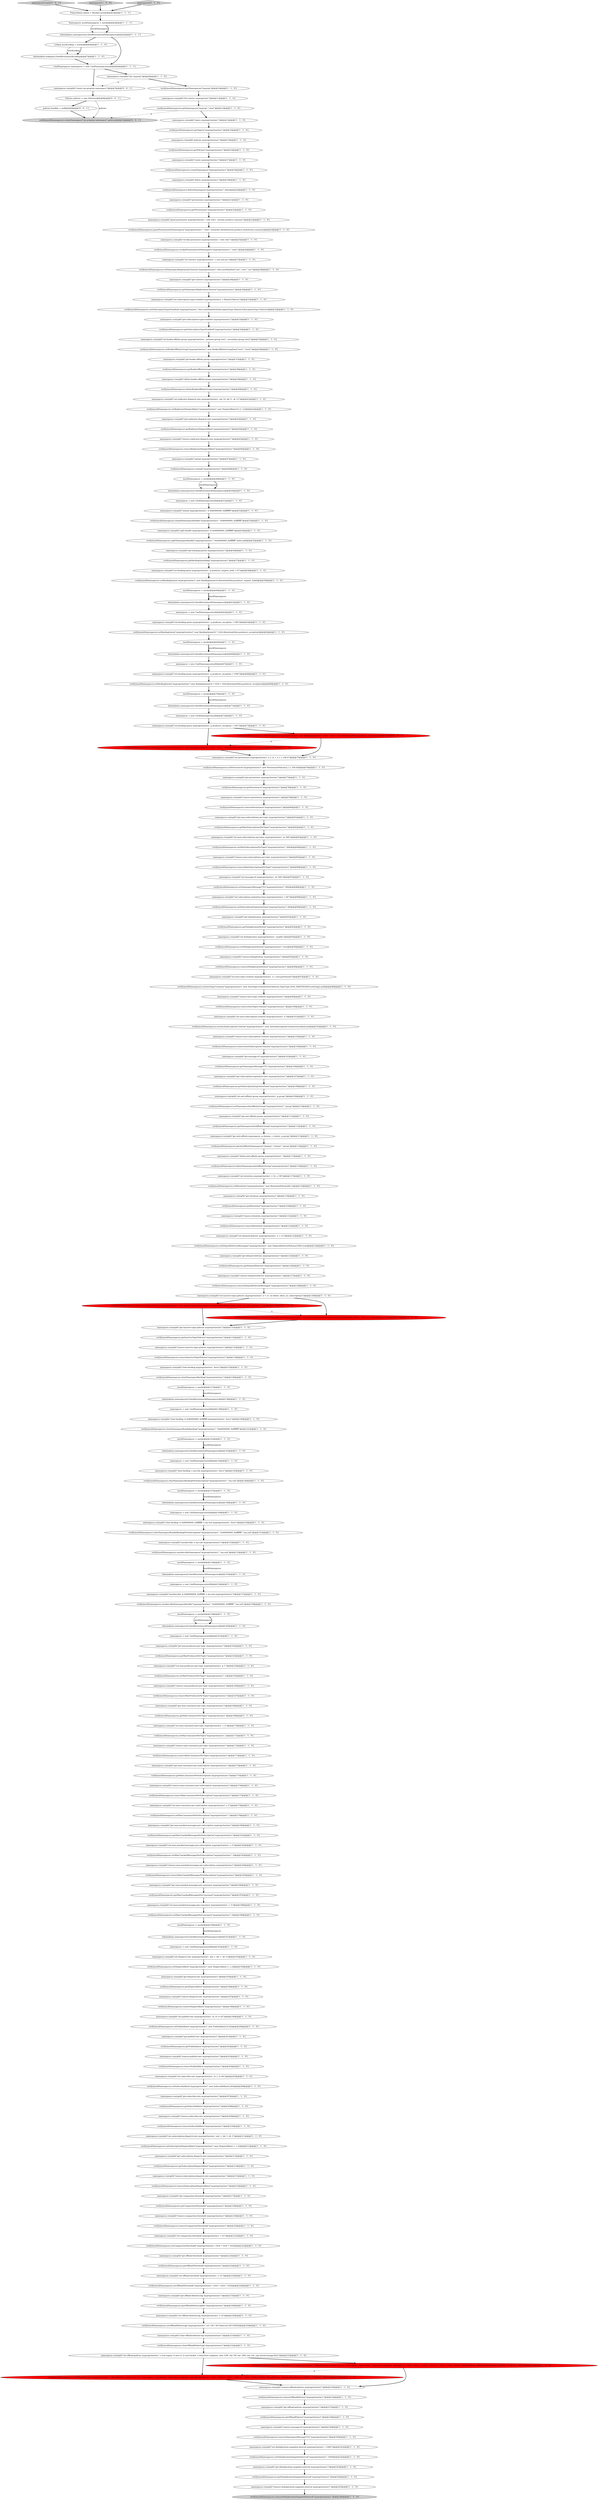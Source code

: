 digraph {
166 [style = filled, label = "namespaces.run(split(\"get-compaction-threshold myprop/clust/ns1\"))@@@217@@@['1', '1', '0']", fillcolor = white, shape = ellipse image = "AAA0AAABBB1BBB"];
236 [style = filled, label = "namespaces.run(split(\"unsubscribe -s my-sub myprop/clust/ns1\"))@@@152@@@['1', '1', '0']", fillcolor = white, shape = ellipse image = "AAA0AAABBB1BBB"];
121 [style = filled, label = "namespaces.run(split(\"get-max-consumers-per-topic myprop/clust/ns1\"))@@@168@@@['1', '1', '0']", fillcolor = white, shape = ellipse image = "AAA0AAABBB1BBB"];
116 [style = filled, label = "verify(mockNamespaces).removeInactiveTopicPolicies(\"myprop/clust/ns1\")@@@134@@@['1', '1', '0']", fillcolor = white, shape = ellipse image = "AAA0AAABBB1BBB"];
5 [style = filled, label = "verify(mockNamespaces).setBacklogQuota(\"myprop/clust/ns1\",new BacklogQuota(10,RetentionPolicy.producer_request_hold))@@@59@@@['1', '1', '0']", fillcolor = white, shape = ellipse image = "AAA0AAABBB1BBB"];
188 [style = filled, label = "verify(mockNamespaces).getMaxUnackedMessagesPerConsumer(\"myprop/clust/ns1\")@@@187@@@['1', '1', '0']", fillcolor = white, shape = ellipse image = "AAA0AAABBB1BBB"];
108 [style = filled, label = "verify(mockNamespaces).setPersistence(\"myprop/clust/ns1\",new PersistencePolicies(2,1,1,100.0d))@@@76@@@['1', '1', '0']", fillcolor = white, shape = ellipse image = "AAA0AAABBB1BBB"];
199 [style = filled, label = "mockNamespaces = mock()@@@49@@@['1', '1', '0']", fillcolor = white, shape = ellipse image = "AAA0AAABBB1BBB"];
10 [style = filled, label = "when(admin.lookups()).thenReturn(mockLookup)@@@7@@@['1', '1', '0']", fillcolor = white, shape = ellipse image = "AAA0AAABBB1BBB"];
159 [style = filled, label = "namespaces.run(split(\"remove-message-ttl myprop/clust/ns1\"))@@@239@@@['1', '1', '0']", fillcolor = white, shape = ellipse image = "AAA0AAABBB1BBB"];
167 [style = filled, label = "verify(mockNamespaces).setNamespaceAntiAffinityGroup(\"myprop/clust/ns1\",\"group\")@@@110@@@['1', '1', '0']", fillcolor = white, shape = ellipse image = "AAA0AAABBB1BBB"];
82 [style = filled, label = "namespaces.run(split(\"get-offload-policies myprop/clust/ns1\"))@@@237@@@['1', '1', '0']", fillcolor = white, shape = ellipse image = "AAA0AAABBB1BBB"];
54 [style = filled, label = "namespaces.run(split(\"get-anti-affinity-group myprop/clust/ns1\"))@@@111@@@['1', '1', '0']", fillcolor = white, shape = ellipse image = "AAA0AAABBB1BBB"];
151 [style = filled, label = "verify(mockNamespaces).setSubscriptionDispatchRate(\"myprop/clust/ns1\",new DispatchRate(-1,-1,2))@@@212@@@['1', '1', '0']", fillcolor = white, shape = ellipse image = "AAA0AAABBB1BBB"];
177 [style = filled, label = "namespaces.run(split(\"set-dispatch-rate myprop/clust/ns1 -md -1 -bd -1 -dt 2\"))@@@193@@@['1', '1', '0']", fillcolor = white, shape = ellipse image = "AAA0AAABBB1BBB"];
94 [style = filled, label = "verify(mockNamespaces).removeDelayedDeliveryMessages(\"myprop/clust/ns1\")@@@128@@@['1', '1', '0']", fillcolor = white, shape = ellipse image = "AAA0AAABBB1BBB"];
15 [style = filled, label = "mockNamespaces = mock()@@@70@@@['1', '1', '0']", fillcolor = white, shape = ellipse image = "AAA0AAABBB1BBB"];
125 [style = filled, label = "verify(mockNamespaces).getInactiveTopicPolicies(\"myprop/clust/ns1\")@@@132@@@['1', '1', '0']", fillcolor = white, shape = ellipse image = "AAA0AAABBB1BBB"];
194 [style = filled, label = "namespaces.run(split(\"list-cluster myprop/clust\"))@@@11@@@['1', '1', '0']", fillcolor = white, shape = ellipse image = "AAA0AAABBB1BBB"];
234 [style = filled, label = "namespaces.run(split(\"set-backlog-quota myprop/clust/ns1 -p producer_exception -l 10G\"))@@@73@@@['1', '1', '0']", fillcolor = white, shape = ellipse image = "AAA0AAABBB1BBB"];
114 [style = filled, label = "namespaces.run(split(\"clear-backlog -s my-sub myprop/clust/ns1 -force\"))@@@145@@@['1', '1', '0']", fillcolor = white, shape = ellipse image = "AAA0AAABBB1BBB"];
65 [style = filled, label = "verify(mockNamespaces).removeAutoTopicCreation(\"myprop/clust/ns1\")@@@100@@@['1', '1', '0']", fillcolor = white, shape = ellipse image = "AAA0AAABBB1BBB"];
220 [style = filled, label = "verify(mockNamespaces).grantPermissionOnNamespace(\"myprop/clust/ns1\",\"role1\",EnumSet.of(AuthAction.produce,AuthAction.consume))@@@24@@@['1', '1', '0']", fillcolor = white, shape = ellipse image = "AAA0AAABBB1BBB"];
97 [style = filled, label = "verify(mockNamespaces).removeMaxConsumersPerSubscription(\"myprop/clust/ns1\")@@@177@@@['1', '1', '0']", fillcolor = white, shape = ellipse image = "AAA0AAABBB1BBB"];
221 [style = filled, label = "mockNamespaces = mock()@@@60@@@['1', '1', '0']", fillcolor = white, shape = ellipse image = "AAA0AAABBB1BBB"];
81 [style = filled, label = "when(admin.namespaces()).thenReturn(mockNamespaces)@@@143@@@['1', '1', '0']", fillcolor = white, shape = ellipse image = "AAA0AAABBB1BBB"];
89 [style = filled, label = "verify(mockNamespaces).removeSubscriptionDispatchRate(\"myprop/clust/ns1\")@@@216@@@['1', '1', '0']", fillcolor = white, shape = ellipse image = "AAA0AAABBB1BBB"];
85 [style = filled, label = "namespaces.run(split(\"get-backlog-quotas myprop/clust/ns1\"))@@@56@@@['1', '1', '0']", fillcolor = white, shape = ellipse image = "AAA0AAABBB1BBB"];
110 [style = filled, label = "when(admin.namespaces()).thenReturn(mockNamespaces)@@@191@@@['1', '1', '0']", fillcolor = white, shape = ellipse image = "AAA0AAABBB1BBB"];
72 [style = filled, label = "namespaces = new CmdNamespaces(null)@@@156@@@['1', '1', '0']", fillcolor = white, shape = ellipse image = "AAA0AAABBB1BBB"];
158 [style = filled, label = "verify(mockNamespaces).setSubscribeRate(\"myprop/clust/ns1\",new SubscribeRate(2,60))@@@206@@@['1', '1', '0']", fillcolor = white, shape = ellipse image = "AAA0AAABBB1BBB"];
206 [style = filled, label = "namespaces.run(split(\"set-auto-subscription-creation myprop/clust/ns1 -e\"))@@@101@@@['1', '1', '0']", fillcolor = white, shape = ellipse image = "AAA0AAABBB1BBB"];
8 [style = filled, label = "verify(mockNamespaces).removeRetention(\"myprop/clust/ns1\")@@@122@@@['1', '1', '0']", fillcolor = white, shape = ellipse image = "AAA0AAABBB1BBB"];
219 [style = filled, label = "namespaces.run(split(\"get-subscription-dispatch-rate myprop/clust/ns1\"))@@@213@@@['1', '1', '0']", fillcolor = white, shape = ellipse image = "AAA0AAABBB1BBB"];
84 [style = filled, label = "namespaces.run(split(\"get-deduplication myprop/clust/ns1\"))@@@91@@@['1', '1', '0']", fillcolor = white, shape = ellipse image = "AAA0AAABBB1BBB"];
49 [style = filled, label = "when(admin.namespaces()).thenReturn(mockNamespaces)@@@155@@@['1', '1', '0']", fillcolor = white, shape = ellipse image = "AAA0AAABBB1BBB"];
98 [style = filled, label = "namespaces.run(split(\"get-message-ttl myprop/clust/ns1\"))@@@105@@@['1', '1', '0']", fillcolor = white, shape = ellipse image = "AAA0AAABBB1BBB"];
223 [style = filled, label = "mockNamespaces = mock()@@@65@@@['1', '1', '0']", fillcolor = white, shape = ellipse image = "AAA0AAABBB1BBB"];
138 [style = filled, label = "verify(mockNamespaces).setInactiveTopicPolicies(\"myprop/clust/ns1\",new InactiveTopicPolicies(InactiveTopicDeleteMode.delete_when_no_subscriptions,1,true))@@@130@@@['1', '0', '0']", fillcolor = red, shape = ellipse image = "AAA1AAABBB1BBB"];
122 [style = filled, label = "namespaces.run(split(\"set-auto-topic-creation myprop/clust/ns1 -e -t non-partitioned\"))@@@97@@@['1', '1', '0']", fillcolor = white, shape = ellipse image = "AAA0AAABBB1BBB"];
130 [style = filled, label = "verify(mockNamespaces).clearNamespaceBacklogForSubscription(\"myprop/clust/ns1\",\"my-sub\")@@@146@@@['1', '1', '0']", fillcolor = white, shape = ellipse image = "AAA0AAABBB1BBB"];
157 [style = filled, label = "namespaces.run(split(\"get-subscription-types-enabled myprop/clust/ns1\"))@@@33@@@['1', '1', '0']", fillcolor = white, shape = ellipse image = "AAA0AAABBB1BBB"];
186 [style = filled, label = "namespaces.run(split(\"get-max-subscriptions-per-topic myprop/clust/ns1\"))@@@81@@@['1', '1', '0']", fillcolor = white, shape = ellipse image = "AAA0AAABBB1BBB"];
190 [style = filled, label = "verify(mockNamespaces).getDelayedDelivery(\"myprop/clust/ns1\")@@@126@@@['1', '1', '0']", fillcolor = white, shape = ellipse image = "AAA0AAABBB1BBB"];
193 [style = filled, label = "verify(mockNamespaces).setMaxSubscriptionsPerTopic(\"myprop/clust/ns1\",300)@@@84@@@['1', '1', '0']", fillcolor = white, shape = ellipse image = "AAA0AAABBB1BBB"];
227 [style = filled, label = "namespaces.run(split(\"set-backlog-quota myprop/clust/ns1 -p producer_exception -l 10M\"))@@@68@@@['1', '1', '0']", fillcolor = white, shape = ellipse image = "AAA0AAABBB1BBB"];
168 [style = filled, label = "verify(mockNamespaces).unsubscribeNamespace(\"myprop/clust/ns1\",\"my-sub\")@@@153@@@['1', '1', '0']", fillcolor = white, shape = ellipse image = "AAA0AAABBB1BBB"];
196 [style = filled, label = "when(admin.namespaces()).thenReturn(mockNamespaces)@@@50@@@['1', '1', '0']", fillcolor = white, shape = ellipse image = "AAA0AAABBB1BBB"];
231 [style = filled, label = "verify(mockNamespaces).getPublishRate(\"myprop/clust/ns1\")@@@202@@@['1', '1', '0']", fillcolor = white, shape = ellipse image = "AAA0AAABBB1BBB"];
35 [style = filled, label = "when(admin.namespaces()).thenReturn(mockNamespaces)@@@71@@@['1', '1', '0']", fillcolor = white, shape = ellipse image = "AAA0AAABBB1BBB"];
150 [style = filled, label = "verify(mockNamespaces).getPermissions(\"myprop/clust/ns1\")@@@22@@@['1', '1', '0']", fillcolor = white, shape = ellipse image = "AAA0AAABBB1BBB"];
207 [style = filled, label = "verify(mockNamespaces).setDeduplicationStatus(\"myprop/clust/ns1\",true)@@@94@@@['1', '1', '0']", fillcolor = white, shape = ellipse image = "AAA0AAABBB1BBB"];
21 [style = filled, label = "namespaces.run(split(\"remove-auto-topic-creation myprop/clust/ns1\"))@@@99@@@['1', '1', '0']", fillcolor = white, shape = ellipse image = "AAA0AAABBB1BBB"];
161 [style = filled, label = "namespaces.run(split(\"set-inactive-topic-policies myprop/clust/ns1 -e -t 1s -m delete_when_no_subscriptions\"))@@@129@@@['1', '1', '0']", fillcolor = white, shape = ellipse image = "AAA0AAABBB1BBB"];
153 [style = filled, label = "namespaces.run(split(\"set-max-subscriptions-per-topic myprop/clust/ns1 -m 300\"))@@@83@@@['1', '1', '0']", fillcolor = white, shape = ellipse image = "AAA0AAABBB1BBB"];
224 [style = filled, label = "verify(mockNamespaces).setNamespaceMessageTTL(\"myprop/clust/ns1\",300)@@@88@@@['1', '1', '0']", fillcolor = white, shape = ellipse image = "AAA0AAABBB1BBB"];
175 [style = filled, label = "namespaces.run(split(\"get-offload-threshold myprop/clust/ns1\"))@@@223@@@['1', '1', '0']", fillcolor = white, shape = ellipse image = "AAA0AAABBB1BBB"];
6 [style = filled, label = "namespaces.run(split(\"get-max-unacked-messages-per-subscription myprop/clust/ns1\"))@@@180@@@['1', '1', '0']", fillcolor = white, shape = ellipse image = "AAA0AAABBB1BBB"];
101 [style = filled, label = "namespaces.run(split(\"unsubscribe -b 0x80000000_0xffffffff -s my-sub myprop/clust/ns1\"))@@@157@@@['1', '1', '0']", fillcolor = white, shape = ellipse image = "AAA0AAABBB1BBB"];
33 [style = filled, label = "namespaces.run(split(\"get-dispatch-rate myprop/clust/ns1\"))@@@195@@@['1', '1', '0']", fillcolor = white, shape = ellipse image = "AAA0AAABBB1BBB"];
80 [style = filled, label = "namespaces = new CmdNamespaces(null)@@@67@@@['1', '1', '0']", fillcolor = white, shape = ellipse image = "AAA0AAABBB1BBB"];
76 [style = filled, label = "namespaces.run(split(\"create myprop/clust/ns1\"))@@@17@@@['1', '1', '0']", fillcolor = white, shape = ellipse image = "AAA0AAABBB1BBB"];
245 [style = filled, label = "verify(mockNamespaces).setBacklogQuota(\"myprop/clust/ns1\",new BacklogQuota(10L * 1024 * 1024 * 1024,RetentionPolicy.producer_exception))@@@74@@@['0', '1', '0']", fillcolor = red, shape = ellipse image = "AAA1AAABBB2BBB"];
173 [style = filled, label = "namespaces.run(split(\"remove-max-producers-per-topic myprop/clust/ns1\"))@@@166@@@['1', '1', '0']", fillcolor = white, shape = ellipse image = "AAA0AAABBB1BBB"];
43 [style = filled, label = "verify(mockNamespaces).getDeduplicationStatus(\"myprop/clust/ns1\")@@@92@@@['1', '1', '0']", fillcolor = white, shape = ellipse image = "AAA0AAABBB1BBB"];
163 [style = filled, label = "verify(mockNamespaces).setNamespaceReplicationClusters(\"myprop/clust/ns1\",Sets.newHashSet(\"use\",\"usw\",\"usc\"))@@@28@@@['1', '1', '0']", fillcolor = white, shape = ellipse image = "AAA0AAABBB1BBB"];
120 [style = filled, label = "verify(mockNamespaces).removeSubscribeRate(\"myprop/clust/ns1\")@@@210@@@['1', '1', '0']", fillcolor = white, shape = ellipse image = "AAA0AAABBB1BBB"];
11 [style = filled, label = "verify(mockNamespaces).clearNamespaceBundleBacklog(\"myprop/clust/ns1\",\"0x80000000_0xffffffff\")@@@141@@@['1', '1', '0']", fillcolor = white, shape = ellipse image = "AAA0AAABBB1BBB"];
203 [style = filled, label = "verify(mockNamespaces).getSubscribeRate(\"myprop/clust/ns1\")@@@208@@@['1', '1', '0']", fillcolor = white, shape = ellipse image = "AAA0AAABBB1BBB"];
235 [style = filled, label = "namespaces.run(split(\"set-subscribe-rate myprop/clust/ns1 -sr 2 -st 60\"))@@@205@@@['1', '1', '0']", fillcolor = white, shape = ellipse image = "AAA0AAABBB1BBB"];
26 [style = filled, label = "mockNamespaces = mock()@@@142@@@['1', '1', '0']", fillcolor = white, shape = ellipse image = "AAA0AAABBB1BBB"];
60 [style = filled, label = "namespaces.run(split(\"get-deduplication-snapshot-interval myprop/clust/ns1\"))@@@243@@@['1', '1', '0']", fillcolor = white, shape = ellipse image = "AAA0AAABBB1BBB"];
78 [style = filled, label = "namespaces.run(split(\"topics myprop/clust/ns1\"))@@@13@@@['1', '1', '0']", fillcolor = white, shape = ellipse image = "AAA0AAABBB1BBB"];
7 [style = filled, label = "PulsarAdmin admin = Mockito.mock()@@@3@@@['1', '1', '1']", fillcolor = white, shape = ellipse image = "AAA0AAABBB1BBB"];
13 [style = filled, label = "verify(mockNamespaces).getNamespaces(\"myprop\")@@@10@@@['1', '1', '0']", fillcolor = white, shape = ellipse image = "AAA0AAABBB1BBB"];
73 [style = filled, label = "namespaces.run(split(\"remove-replicator-dispatch-rate myprop/clust/ns1\"))@@@45@@@['1', '1', '0']", fillcolor = white, shape = ellipse image = "AAA0AAABBB1BBB"];
115 [style = filled, label = "verify(mockNamespaces).getOffloadPolicies(\"myprop/clust/ns1\")@@@238@@@['1', '1', '0']", fillcolor = white, shape = ellipse image = "AAA0AAABBB1BBB"];
172 [style = filled, label = "verify(mockNamespaces).getPolicies(\"myprop/clust/ns1\")@@@16@@@['1', '1', '0']", fillcolor = white, shape = ellipse image = "AAA0AAABBB1BBB"];
51 [style = filled, label = "namespaces.run(split(\"set-offload-policies myprop/clust/ns1 -r test-region -d aws-s3 -b test-bucket -e http://test.endpoint -mbs 32M -rbs 5M -oat 10M -oae 10s -orp tiered-storage-first\"))@@@233@@@['1', '1', '0']", fillcolor = white, shape = ellipse image = "AAA0AAABBB1BBB"];
239 [style = filled, label = "verify(mockNamespaces).removeAutoSubscriptionCreation(\"myprop/clust/ns1\")@@@104@@@['1', '1', '0']", fillcolor = white, shape = ellipse image = "AAA0AAABBB1BBB"];
179 [style = filled, label = "verify(mockNamespaces).getSubscriptionExpirationTime(\"myprop/clust/ns1\")@@@108@@@['1', '1', '0']", fillcolor = white, shape = ellipse image = "AAA0AAABBB1BBB"];
242 [style = filled, label = "verify(mockNamespaces).getReplicatorDispatchRate(\"myprop/clust/ns1\")@@@44@@@['1', '1', '0']", fillcolor = white, shape = ellipse image = "AAA0AAABBB1BBB"];
14 [style = filled, label = "verify(mockNamespaces).removeMaxUnackedMessagesPerSubscription(\"myprop/clust/ns1\")@@@185@@@['1', '1', '0']", fillcolor = white, shape = ellipse image = "AAA0AAABBB1BBB"];
142 [style = filled, label = "namespaces.run(split(\"remove-subscribe-rate myprop/clust/ns1\"))@@@209@@@['1', '1', '0']", fillcolor = white, shape = ellipse image = "AAA0AAABBB1BBB"];
189 [style = filled, label = "verify(mockNamespaces).getOffloadThreshold(\"myprop/clust/ns1\")@@@224@@@['1', '1', '0']", fillcolor = white, shape = ellipse image = "AAA0AAABBB1BBB"];
59 [style = filled, label = "namespaces.run(split(\"get-delayed-delivery myprop/clust/ns1\"))@@@125@@@['1', '1', '0']", fillcolor = white, shape = ellipse image = "AAA0AAABBB1BBB"];
61 [style = filled, label = "namespaces.run(split(\"set-retention myprop/clust/ns1 -t 1h -s 1M\"))@@@117@@@['1', '1', '0']", fillcolor = white, shape = ellipse image = "AAA0AAABBB1BBB"];
9 [style = filled, label = "namespaces.run(split(\"grant-permission myprop/clust/ns1 --role role1 --actions produce,consume\"))@@@23@@@['1', '1', '0']", fillcolor = white, shape = ellipse image = "AAA0AAABBB1BBB"];
137 [style = filled, label = "verify(mockNamespaces).clearNamespaceBundleBacklogForSubscription(\"myprop/clust/ns1\",\"0x80000000_0xffffffff\",\"my-sub\")@@@151@@@['1', '1', '0']", fillcolor = white, shape = ellipse image = "AAA0AAABBB1BBB"];
52 [style = filled, label = "verify(mockNamespaces).removePersistence(\"myprop/clust/ns1\")@@@80@@@['1', '1', '0']", fillcolor = white, shape = ellipse image = "AAA0AAABBB1BBB"];
247 [style = filled, label = "verify(mockNamespaces).setOffloadPolicies(\"myprop/clust/ns1\",OffloadPolicies.create(\"aws-s3\",\"test-region\",\"test-bucket\",\"http://test.endpoint\",null,null,null,null,32 * 1024 * 1024,5 * 1024 * 1024,10 * 1024 * 1024L,10000L,OffloadPolicies.OffloadedReadPriority.TIERED_STORAGE_FIRST))@@@234@@@['0', '1', '0']", fillcolor = red, shape = ellipse image = "AAA1AAABBB2BBB"];
19 [style = filled, label = "namespaces = new CmdNamespaces(null)@@@144@@@['1', '1', '0']", fillcolor = white, shape = ellipse image = "AAA0AAABBB1BBB"];
253 [style = filled, label = "namespaces.run(split(\"create my-prop/my-namespace\"))@@@7@@@['0', '0', '1']", fillcolor = white, shape = ellipse image = "AAA0AAABBB3BBB"];
55 [style = filled, label = "namespaces.run(split(\"set-subscription-dispatch-rate myprop/clust/ns1 -md -1 -bd -1 -dt 2\"))@@@211@@@['1', '1', '0']", fillcolor = white, shape = ellipse image = "AAA0AAABBB1BBB"];
133 [style = filled, label = "mockNamespaces = mock()@@@154@@@['1', '1', '0']", fillcolor = white, shape = ellipse image = "AAA0AAABBB1BBB"];
222 [style = filled, label = "verify(mockNamespaces).setAutoTopicCreation(\"myprop/clust/ns1\",new AutoTopicCreationOverride(true,TopicType.NON_PARTITIONED.toString(),null))@@@98@@@['1', '1', '0']", fillcolor = white, shape = ellipse image = "AAA0AAABBB1BBB"];
25 [style = filled, label = "verify(mockNamespaces).getBookieAffinityGroup(\"myprop/clust/ns1\")@@@38@@@['1', '1', '0']", fillcolor = white, shape = ellipse image = "AAA0AAABBB1BBB"];
181 [style = filled, label = "Lookup mockLookup = mock()@@@6@@@['1', '1', '0']", fillcolor = white, shape = ellipse image = "AAA0AAABBB1BBB"];
252 [style = filled, label = "namespacesCreate['0', '0', '1']", fillcolor = lightgray, shape = diamond image = "AAA0AAABBB3BBB"];
36 [style = filled, label = "namespaces.run(split(\"list myprop\"))@@@9@@@['1', '1', '0']", fillcolor = white, shape = ellipse image = "AAA0AAABBB1BBB"];
132 [style = filled, label = "namespaces.run(split(\"set-publish-rate myprop/clust/ns1 -m 10 -b 20\"))@@@199@@@['1', '1', '0']", fillcolor = white, shape = ellipse image = "AAA0AAABBB1BBB"];
16 [style = filled, label = "verify(mockNamespaces).setBacklogQuota(\"myprop/clust/ns1\",new BacklogQuota(10 * 1024 * 1024,RetentionPolicy.producer_exception))@@@69@@@['1', '1', '0']", fillcolor = white, shape = ellipse image = "AAA0AAABBB1BBB"];
102 [style = filled, label = "namespaces.run(split(\"set-persistence myprop/clust/ns1 -e 2 -w 1 -a 1 -r 100.0\"))@@@75@@@['1', '1', '0']", fillcolor = white, shape = ellipse image = "AAA0AAABBB1BBB"];
20 [style = filled, label = "verify(mockNamespaces).getBacklogQuotaMap(\"myprop/clust/ns1\")@@@57@@@['1', '1', '0']", fillcolor = white, shape = ellipse image = "AAA0AAABBB1BBB"];
53 [style = filled, label = "verify(mockNamespaces).setOffloadPolicies(\"myprop/clust/ns1\",OffloadPolicies.create(\"aws-s3\",\"test-region\",\"test-bucket\",\"http://test.endpoint\",null,null,32 * 1024 * 1024,5 * 1024 * 1024,10 * 1024 * 1024L,10000L,OffloadPolicies.OffloadedReadPriority.TIERED_STORAGE_FIRST))@@@234@@@['1', '0', '0']", fillcolor = red, shape = ellipse image = "AAA1AAABBB1BBB"];
141 [style = filled, label = "namespaces.run(split(\"get-max-producers-per-topic myprop/clust/ns1\"))@@@162@@@['1', '1', '0']", fillcolor = white, shape = ellipse image = "AAA0AAABBB1BBB"];
127 [style = filled, label = "namespaces.run(split(\"remove-subscription-dispatch-rate myprop/clust/ns1\"))@@@215@@@['1', '1', '0']", fillcolor = white, shape = ellipse image = "AAA0AAABBB1BBB"];
47 [style = filled, label = "namespaces.run(split(\"remove-auto-subscription-creation myprop/clust/ns1\"))@@@103@@@['1', '1', '0']", fillcolor = white, shape = ellipse image = "AAA0AAABBB1BBB"];
31 [style = filled, label = "verify(mockNamespaces).setMaxConsumersPerSubscription(\"myprop/clust/ns1\",3)@@@179@@@['1', '1', '0']", fillcolor = white, shape = ellipse image = "AAA0AAABBB1BBB"];
95 [style = filled, label = "verify(mockNamespaces).removeMaxSubscriptionsPerTopic(\"myprop/clust/ns1\")@@@86@@@['1', '1', '0']", fillcolor = white, shape = ellipse image = "AAA0AAABBB1BBB"];
209 [style = filled, label = "namespaces.run(split(\"set-max-unacked-messages-per-consumer myprop/clust/ns1 -c 3\"))@@@188@@@['1', '1', '0']", fillcolor = white, shape = ellipse image = "AAA0AAABBB1BBB"];
131 [style = filled, label = "verify(mockNamespaces).setSubscriptionTypesEnabled(\"myprop/clust/ns1\",Sets.newHashSet(SubscriptionType.Shared,SubscriptionType.Failover))@@@32@@@['1', '1', '0']", fillcolor = white, shape = ellipse image = "AAA0AAABBB1BBB"];
79 [style = filled, label = "namespaces.run(split(\"clear-backlog myprop/clust/ns1 -force\"))@@@135@@@['1', '1', '0']", fillcolor = white, shape = ellipse image = "AAA0AAABBB1BBB"];
63 [style = filled, label = "namespaces.run(split(\"set-subscription-types-enabled myprop/clust/ns1 -t Shared,Failover\"))@@@31@@@['1', '1', '0']", fillcolor = white, shape = ellipse image = "AAA0AAABBB1BBB"];
180 [style = filled, label = "verify(mockNamespaces).getMaxProducersPerTopic(\"myprop/clust/ns1\")@@@163@@@['1', '1', '0']", fillcolor = white, shape = ellipse image = "AAA0AAABBB1BBB"];
90 [style = filled, label = "namespaces.run(split(\"get-retention myprop/clust/ns1\"))@@@119@@@['1', '1', '0']", fillcolor = white, shape = ellipse image = "AAA0AAABBB1BBB"];
119 [style = filled, label = "namespaces.run(split(\"remove-deduplication-snapshot-interval myprop/clust/ns1\"))@@@245@@@['1', '1', '0']", fillcolor = white, shape = ellipse image = "AAA0AAABBB1BBB"];
29 [style = filled, label = "verify(mockNamespaces).getNamespaceAntiAffinityGroup(\"myprop/clust/ns1\")@@@112@@@['1', '1', '0']", fillcolor = white, shape = ellipse image = "AAA0AAABBB1BBB"];
155 [style = filled, label = "namespaces.run(split(\"remove-compaction-threshold myprop/clust/ns1\"))@@@219@@@['1', '1', '0']", fillcolor = white, shape = ellipse image = "AAA0AAABBB1BBB"];
204 [style = filled, label = "verify(mockNamespaces).setPublishRate(\"myprop/clust/ns1\",new PublishRate(10,20))@@@200@@@['1', '1', '0']", fillcolor = white, shape = ellipse image = "AAA0AAABBB1BBB"];
106 [style = filled, label = "verify(mockNamespaces).splitNamespaceBundle(\"myprop/clust/ns1\",\"0x00000000_0xffffffff\",false,null)@@@55@@@['1', '1', '0']", fillcolor = white, shape = ellipse image = "AAA0AAABBB1BBB"];
174 [style = filled, label = "namespaces.run(split(\"set-max-consumers-per-subscription myprop/clust/ns1 -c 3\"))@@@178@@@['1', '1', '0']", fillcolor = white, shape = ellipse image = "AAA0AAABBB1BBB"];
50 [style = filled, label = "namespaces.run(split(\"set-replicator-dispatch-rate myprop/clust/ns1 -md 10 -bd 11 -dt 12\"))@@@41@@@['1', '1', '0']", fillcolor = white, shape = ellipse image = "AAA0AAABBB1BBB"];
107 [style = filled, label = "verify(mockNamespaces).getTopics(\"myprop/clust/ns1\")@@@14@@@['1', '1', '0']", fillcolor = white, shape = ellipse image = "AAA0AAABBB1BBB"];
92 [style = filled, label = "namespaces.run(split(\"set-backlog-quota myprop/clust/ns1 -p producer_request_hold -l 10\"))@@@58@@@['1', '1', '0']", fillcolor = white, shape = ellipse image = "AAA0AAABBB1BBB"];
140 [style = filled, label = "namespaces.run(split(\"remove-delayed-delivery myprop/clust/ns1\"))@@@127@@@['1', '1', '0']", fillcolor = white, shape = ellipse image = "AAA0AAABBB1BBB"];
249 [style = filled, label = "Policies policies = new Policies()@@@8@@@['0', '0', '1']", fillcolor = white, shape = ellipse image = "AAA0AAABBB3BBB"];
156 [style = filled, label = "namespaces.run(split(\"remove-max-consumers-per-topic myprop/clust/ns1\"))@@@172@@@['1', '1', '0']", fillcolor = white, shape = ellipse image = "AAA0AAABBB1BBB"];
64 [style = filled, label = "namespaces.run(split(\"policies myprop/clust/ns1\"))@@@15@@@['1', '1', '0']", fillcolor = white, shape = ellipse image = "AAA0AAABBB1BBB"];
77 [style = filled, label = "namespaces.run(split(\"set-max-consumers-per-topic myprop/clust/ns1 -c 2\"))@@@170@@@['1', '1', '0']", fillcolor = white, shape = ellipse image = "AAA0AAABBB1BBB"];
182 [style = filled, label = "mockNamespaces = mock()@@@147@@@['1', '1', '0']", fillcolor = white, shape = ellipse image = "AAA0AAABBB1BBB"];
143 [style = filled, label = "namespaces.run(split(\"remove-offload-policies myprop/clust/ns1\"))@@@235@@@['1', '1', '0']", fillcolor = white, shape = ellipse image = "AAA0AAABBB1BBB"];
205 [style = filled, label = "namespaces.run(split(\"remove-persistence myprop/clust/ns1\"))@@@79@@@['1', '1', '0']", fillcolor = white, shape = ellipse image = "AAA0AAABBB1BBB"];
145 [style = filled, label = "namespaces.run(split(\"split-bundle myprop/clust/ns1 -b 0x00000000_0xffffffff\"))@@@54@@@['1', '1', '0']", fillcolor = white, shape = ellipse image = "AAA0AAABBB1BBB"];
237 [style = filled, label = "when(admin.namespaces()).thenReturn(mockNamespaces)@@@5@@@['1', '1', '1']", fillcolor = white, shape = ellipse image = "AAA0AAABBB1BBB"];
147 [style = filled, label = "verify(mockNamespaces).deleteNamespace(\"myprop/clust/ns1\",false)@@@20@@@['1', '1', '0']", fillcolor = white, shape = ellipse image = "AAA0AAABBB1BBB"];
75 [style = filled, label = "verify(mockNamespaces).getNamespaceMessageTTL(\"myprop/clust/ns1\")@@@106@@@['1', '1', '0']", fillcolor = white, shape = ellipse image = "AAA0AAABBB1BBB"];
17 [style = filled, label = "namespaces.run(split(\"set-offload-threshold myprop/clust/ns1 -s 1G\"))@@@225@@@['1', '1', '0']", fillcolor = white, shape = ellipse image = "AAA0AAABBB1BBB"];
128 [style = filled, label = "verify(mockNamespaces).removeReplicatorDispatchRate(\"myprop/clust/ns1\")@@@46@@@['1', '1', '0']", fillcolor = white, shape = ellipse image = "AAA0AAABBB1BBB"];
217 [style = filled, label = "verify(mockNamespaces).unsubscribeNamespaceBundle(\"myprop/clust/ns1\",\"0x80000000_0xffffffff\",\"my-sub\")@@@158@@@['1', '1', '0']", fillcolor = white, shape = ellipse image = "AAA0AAABBB1BBB"];
68 [style = filled, label = "namespaces.run(split(\"set-deduplication-snapshot-interval myprop/clust/ns1 -i 1000\"))@@@241@@@['1', '1', '0']", fillcolor = white, shape = ellipse image = "AAA0AAABBB1BBB"];
240 [style = filled, label = "verify(mockNamespaces).removeCompactionThreshold(\"myprop/clust/ns1\")@@@220@@@['1', '1', '0']", fillcolor = white, shape = ellipse image = "AAA0AAABBB1BBB"];
62 [style = filled, label = "verify(mockNamespaces).getRetention(\"myprop/clust/ns1\")@@@120@@@['1', '1', '0']", fillcolor = white, shape = ellipse image = "AAA0AAABBB1BBB"];
71 [style = filled, label = "namespaces.run(split(\"unload myprop/clust/ns1\"))@@@47@@@['1', '1', '0']", fillcolor = white, shape = ellipse image = "AAA0AAABBB1BBB"];
154 [style = filled, label = "verify(mockNamespaces).setDeduplicationSnapshotInterval(\"myprop/clust/ns1\",1000)@@@242@@@['1', '1', '0']", fillcolor = white, shape = ellipse image = "AAA0AAABBB1BBB"];
32 [style = filled, label = "namespaces.run(split(\"remove-max-subscriptions-per-topic myprop/clust/ns1\"))@@@85@@@['1', '1', '0']", fillcolor = white, shape = ellipse image = "AAA0AAABBB1BBB"];
123 [style = filled, label = "verify(mockNamespaces).getMaxConsumersPerSubscription(\"myprop/clust/ns1\")@@@175@@@['1', '1', '0']", fillcolor = white, shape = ellipse image = "AAA0AAABBB1BBB"];
23 [style = filled, label = "verify(mockNamespaces).setBookieAffinityGroup(\"myprop/clust/ns1\",new BookieAffinityGroupData(\"test1\",\"test2\"))@@@36@@@['1', '1', '0']", fillcolor = white, shape = ellipse image = "AAA0AAABBB1BBB"];
139 [style = filled, label = "namespaces.run(split(\"get-publish-rate myprop/clust/ns1\"))@@@201@@@['1', '1', '0']", fillcolor = white, shape = ellipse image = "AAA0AAABBB1BBB"];
99 [style = filled, label = "verify(mockNamespaces).createNamespace(\"myprop/clust/ns1\")@@@18@@@['1', '1', '0']", fillcolor = white, shape = ellipse image = "AAA0AAABBB1BBB"];
185 [style = filled, label = "verify(mockNamespaces).clearOffloadDeleteLag(\"myprop/clust/ns1\")@@@232@@@['1', '1', '0']", fillcolor = white, shape = ellipse image = "AAA0AAABBB1BBB"];
146 [style = filled, label = "namespaces.run(split(\"remove-dispatch-rate myprop/clust/ns1\"))@@@197@@@['1', '1', '0']", fillcolor = white, shape = ellipse image = "AAA0AAABBB1BBB"];
44 [style = filled, label = "CmdNamespaces namespaces = new CmdNamespaces(null)@@@6@@@['1', '1', '1']", fillcolor = white, shape = ellipse image = "AAA0AAABBB1BBB"];
243 [style = filled, label = "verify(mockNamespaces).removeNamespaceMessageTTL(\"myprop/clust/ns1\")@@@240@@@['1', '1', '0']", fillcolor = white, shape = ellipse image = "AAA0AAABBB1BBB"];
74 [style = filled, label = "when(admin.namespaces()).thenReturn(mockNamespaces)@@@148@@@['1', '1', '0']", fillcolor = white, shape = ellipse image = "AAA0AAABBB1BBB"];
96 [style = filled, label = "verify(mockNamespaces).removeMaxConsumersPerTopic(\"myprop/clust/ns1\")@@@173@@@['1', '1', '0']", fillcolor = white, shape = ellipse image = "AAA0AAABBB1BBB"];
164 [style = filled, label = "namespaces = new CmdNamespaces(null)@@@72@@@['1', '1', '0']", fillcolor = white, shape = ellipse image = "AAA0AAABBB1BBB"];
3 [style = filled, label = "verify(mockNamespaces).setBacklogQuota(\"myprop/clust/ns1\",new BacklogQuota(10 * 1024,RetentionPolicy.producer_exception))@@@64@@@['1', '1', '0']", fillcolor = white, shape = ellipse image = "AAA0AAABBB1BBB"];
69 [style = filled, label = "namespaces.run(split(\"clear-backlog -b 0x80000000_0xffffffff myprop/clust/ns1 -force\"))@@@140@@@['1', '1', '0']", fillcolor = white, shape = ellipse image = "AAA0AAABBB1BBB"];
112 [style = filled, label = "namespaces.run(split(\"set-message-ttl myprop/clust/ns1 -ttl 300\"))@@@87@@@['1', '1', '0']", fillcolor = white, shape = ellipse image = "AAA0AAABBB1BBB"];
232 [style = filled, label = "namespaces.run(split(\"delete-bookie-affinity-group myprop/clust/ns1\"))@@@39@@@['1', '1', '0']", fillcolor = white, shape = ellipse image = "AAA0AAABBB1BBB"];
30 [style = filled, label = "namespaces = new CmdNamespaces(null)@@@161@@@['1', '1', '0']", fillcolor = white, shape = ellipse image = "AAA0AAABBB1BBB"];
144 [style = filled, label = "namespaces.run(split(\"permissions myprop/clust/ns1\"))@@@21@@@['1', '1', '0']", fillcolor = white, shape = ellipse image = "AAA0AAABBB1BBB"];
129 [style = filled, label = "namespaces.run(split(\"unload myprop/clust/ns1 -b 0x80000000_0xffffffff\"))@@@52@@@['1', '1', '0']", fillcolor = white, shape = ellipse image = "AAA0AAABBB1BBB"];
241 [style = filled, label = "namespaces.run(split(\"set-delayed-delivery myprop/clust/ns1 -e -t 1s\"))@@@123@@@['1', '1', '0']", fillcolor = white, shape = ellipse image = "AAA0AAABBB1BBB"];
103 [style = filled, label = "namespaces = new CmdNamespaces(null)@@@149@@@['1', '1', '0']", fillcolor = white, shape = ellipse image = "AAA0AAABBB1BBB"];
192 [style = filled, label = "verify(mockNamespaces).setMaxUnackedMessagesPerConsumer(\"myprop/clust/ns1\",3)@@@189@@@['1', '1', '0']", fillcolor = white, shape = ellipse image = "AAA0AAABBB1BBB"];
86 [style = filled, label = "namespaces.run(split(\"set-max-producers-per-topic myprop/clust/ns1 -p 1\"))@@@164@@@['1', '1', '0']", fillcolor = white, shape = ellipse image = "AAA0AAABBB1BBB"];
162 [style = filled, label = "namespaces['1', '0', '0']", fillcolor = lightgray, shape = diamond image = "AAA0AAABBB1BBB"];
149 [style = filled, label = "namespaces.run(split(\"get-bookie-affinity-group myprop/clust/ns1\"))@@@37@@@['1', '1', '0']", fillcolor = white, shape = ellipse image = "AAA0AAABBB1BBB"];
170 [style = filled, label = "namespaces = new CmdNamespaces(null)@@@51@@@['1', '1', '0']", fillcolor = white, shape = ellipse image = "AAA0AAABBB1BBB"];
40 [style = filled, label = "verify(mockNamespaces).unloadNamespaceBundle(\"myprop/clust/ns1\",\"0x80000000_0xffffffff\")@@@53@@@['1', '1', '0']", fillcolor = white, shape = ellipse image = "AAA0AAABBB1BBB"];
216 [style = filled, label = "verify(mockNamespaces).setCompactionThreshold(\"myprop/clust/ns1\",1024 * 1024 * 1024)@@@222@@@['1', '1', '0']", fillcolor = white, shape = ellipse image = "AAA0AAABBB1BBB"];
238 [style = filled, label = "namespaces.run(split(\"set-subscription-expiration-time myprop/clust/ns1 -t 60\"))@@@89@@@['1', '1', '0']", fillcolor = white, shape = ellipse image = "AAA0AAABBB1BBB"];
39 [style = filled, label = "namespaces.run(split(\"get-max-unacked-messages-per-consumer myprop/clust/ns1\"))@@@186@@@['1', '1', '0']", fillcolor = white, shape = ellipse image = "AAA0AAABBB1BBB"];
88 [style = filled, label = "verify(mockNamespaces).getMaxSubscriptionsPerTopic(\"myprop/clust/ns1\")@@@82@@@['1', '1', '0']", fillcolor = white, shape = ellipse image = "AAA0AAABBB1BBB"];
100 [style = filled, label = "namespaces.run(split(\"get-replicator-dispatch-rate myprop/clust/ns1\"))@@@43@@@['1', '1', '0']", fillcolor = white, shape = ellipse image = "AAA0AAABBB1BBB"];
105 [style = filled, label = "verify(mockNamespaces).getDispatchRate(\"myprop/clust/ns1\")@@@196@@@['1', '1', '0']", fillcolor = white, shape = ellipse image = "AAA0AAABBB1BBB"];
57 [style = filled, label = "mockNamespaces = mock()@@@190@@@['1', '1', '0']", fillcolor = white, shape = ellipse image = "AAA0AAABBB1BBB"];
34 [style = filled, label = "namespaces.run(split(\"get-subscribe-rate myprop/clust/ns1\"))@@@207@@@['1', '1', '0']", fillcolor = white, shape = ellipse image = "AAA0AAABBB1BBB"];
70 [style = filled, label = "verify(mockNamespaces).setRetention(\"myprop/clust/ns1\",new RetentionPolicies(60,1))@@@118@@@['1', '1', '0']", fillcolor = white, shape = ellipse image = "AAA0AAABBB1BBB"];
12 [style = filled, label = "namespaces.run(split(\"clear-offload-deletion-lag myprop/clust/ns1\"))@@@231@@@['1', '1', '0']", fillcolor = white, shape = ellipse image = "AAA0AAABBB1BBB"];
176 [style = filled, label = "verify(mockNamespaces).setMaxUnackedMessagesPerSubscription(\"myprop/clust/ns1\",3)@@@183@@@['1', '1', '0']", fillcolor = white, shape = ellipse image = "AAA0AAABBB1BBB"];
229 [style = filled, label = "verify(mockNamespaces).removeDeduplicationSnapshotInterval(\"myprop/clust/ns1\")@@@246@@@['1', '1', '0']", fillcolor = lightgray, shape = ellipse image = "AAA0AAABBB1BBB"];
215 [style = filled, label = "mockNamespaces = mock()@@@159@@@['1', '1', '0']", fillcolor = white, shape = ellipse image = "AAA0AAABBB1BBB"];
126 [style = filled, label = "namespaces = new CmdNamespaces(null)@@@62@@@['1', '1', '0']", fillcolor = white, shape = ellipse image = "AAA0AAABBB1BBB"];
248 [style = filled, label = "namespaces['0', '1', '0']", fillcolor = lightgray, shape = diamond image = "AAA0AAABBB2BBB"];
28 [style = filled, label = "namespaces.run(split(\"set-bookie-affinity-group myprop/clust/ns1 --primary-group test1 --secondary-group test2\"))@@@35@@@['1', '1', '0']", fillcolor = white, shape = ellipse image = "AAA0AAABBB1BBB"];
45 [style = filled, label = "verify(mockNamespaces).removeDispatchRate(\"myprop/clust/ns1\")@@@198@@@['1', '1', '0']", fillcolor = white, shape = ellipse image = "AAA0AAABBB1BBB"];
160 [style = filled, label = "namespaces.run(split(\"revoke-permission myprop/clust/ns1 --role role1\"))@@@25@@@['1', '1', '0']", fillcolor = white, shape = ellipse image = "AAA0AAABBB1BBB"];
212 [style = filled, label = "verify(mockNamespaces).removePublishRate(\"myprop/clust/ns1\")@@@204@@@['1', '1', '0']", fillcolor = white, shape = ellipse image = "AAA0AAABBB1BBB"];
200 [style = filled, label = "namespaces.run(split(\"remove-publish-rate myprop/clust/ns1\"))@@@203@@@['1', '1', '0']", fillcolor = white, shape = ellipse image = "AAA0AAABBB1BBB"];
117 [style = filled, label = "namespaces.run(split(\"get-subscription-expiration-time myprop/clust/ns1\"))@@@107@@@['1', '1', '0']", fillcolor = white, shape = ellipse image = "AAA0AAABBB1BBB"];
46 [style = filled, label = "verify(mockNamespaces).setDelayedDeliveryMessages(\"myprop/clust/ns1\",new DelayedDeliveryPolicies(1000,true))@@@124@@@['1', '1', '0']", fillcolor = white, shape = ellipse image = "AAA0AAABBB1BBB"];
198 [style = filled, label = "verify(mockNamespaces).getDeduplicationSnapshotInterval(\"myprop/clust/ns1\")@@@244@@@['1', '1', '0']", fillcolor = white, shape = ellipse image = "AAA0AAABBB1BBB"];
210 [style = filled, label = "namespaces.run(split(\"get-anti-affinity-namespaces -p dummy -c cluster -g group\"))@@@113@@@['1', '1', '0']", fillcolor = white, shape = ellipse image = "AAA0AAABBB1BBB"];
87 [style = filled, label = "verify(mockNamespaces).getOffloadDeleteLagMs(\"myprop/clust/ns1\")@@@228@@@['1', '1', '0']", fillcolor = white, shape = ellipse image = "AAA0AAABBB1BBB"];
213 [style = filled, label = "verify(mockNamespaces).getSubscriptionTypesEnabled(\"myprop/clust/ns1\")@@@34@@@['1', '1', '0']", fillcolor = white, shape = ellipse image = "AAA0AAABBB1BBB"];
226 [style = filled, label = "verify(mockNamespaces).setReplicatorDispatchRate(\"myprop/clust/ns1\",new DispatchRate(10,11,12))@@@42@@@['1', '1', '0']", fillcolor = white, shape = ellipse image = "AAA0AAABBB1BBB"];
38 [style = filled, label = "when(admin.namespaces()).thenReturn(mockNamespaces)@@@160@@@['1', '1', '0']", fillcolor = white, shape = ellipse image = "AAA0AAABBB1BBB"];
202 [style = filled, label = "verify(mockNamespaces).getCompactionThreshold(\"myprop/clust/ns1\")@@@218@@@['1', '1', '0']", fillcolor = white, shape = ellipse image = "AAA0AAABBB1BBB"];
18 [style = filled, label = "verify(mockNamespaces).removeMaxProducersPerTopic(\"myprop/clust/ns1\")@@@167@@@['1', '1', '0']", fillcolor = white, shape = ellipse image = "AAA0AAABBB1BBB"];
91 [style = filled, label = "namespaces.run(split(\"get-clusters myprop/clust/ns1\"))@@@29@@@['1', '1', '0']", fillcolor = white, shape = ellipse image = "AAA0AAABBB1BBB"];
184 [style = filled, label = "verify(mockNamespaces).clearNamespaceBacklog(\"myprop/clust/ns1\")@@@136@@@['1', '1', '0']", fillcolor = white, shape = ellipse image = "AAA0AAABBB1BBB"];
197 [style = filled, label = "namespaces = new CmdNamespaces(null)@@@192@@@['1', '1', '0']", fillcolor = white, shape = ellipse image = "AAA0AAABBB1BBB"];
208 [style = filled, label = "when(admin.namespaces()).thenReturn(mockNamespaces)@@@61@@@['1', '1', '0']", fillcolor = white, shape = ellipse image = "AAA0AAABBB1BBB"];
83 [style = filled, label = "Namespaces mockNamespaces = mock()@@@4@@@['1', '1', '1']", fillcolor = white, shape = ellipse image = "AAA0AAABBB1BBB"];
4 [style = filled, label = "namespaces.run(split(\"set-clusters myprop/clust/ns1 -c use,usw,usc\"))@@@27@@@['1', '1', '0']", fillcolor = white, shape = ellipse image = "AAA0AAABBB1BBB"];
0 [style = filled, label = "namespaces.run(split(\"set-deduplication myprop/clust/ns1 --enable\"))@@@93@@@['1', '1', '0']", fillcolor = white, shape = ellipse image = "AAA0AAABBB1BBB"];
22 [style = filled, label = "namespaces = new CmdNamespaces(null)@@@139@@@['1', '1', '0']", fillcolor = white, shape = ellipse image = "AAA0AAABBB1BBB"];
1 [style = filled, label = "namespaces.run(split(\"get-inactive-topic-policies myprop/clust/ns1\"))@@@131@@@['1', '1', '0']", fillcolor = white, shape = ellipse image = "AAA0AAABBB1BBB"];
56 [style = filled, label = "verify(mockNamespaces).deleteBookieAffinityGroup(\"myprop/clust/ns1\")@@@40@@@['1', '1', '0']", fillcolor = white, shape = ellipse image = "AAA0AAABBB1BBB"];
58 [style = filled, label = "verify(mockNamespaces).getMaxUnackedMessagesPerSubscription(\"myprop/clust/ns1\")@@@181@@@['1', '1', '0']", fillcolor = white, shape = ellipse image = "AAA0AAABBB1BBB"];
109 [style = filled, label = "namespaces.run(split(\"get-max-consumers-per-subscription myprop/clust/ns1\"))@@@174@@@['1', '1', '0']", fillcolor = white, shape = ellipse image = "AAA0AAABBB1BBB"];
113 [style = filled, label = "verify(mockNamespaces).deleteNamespaceAntiAffinityGroup(\"myprop/clust/ns1\")@@@116@@@['1', '1', '0']", fillcolor = white, shape = ellipse image = "AAA0AAABBB1BBB"];
2 [style = filled, label = "verify(mockNamespaces).setOffloadThreshold(\"myprop/clust/ns1\",1024 * 1024 * 1024)@@@226@@@['1', '1', '0']", fillcolor = white, shape = ellipse image = "AAA0AAABBB1BBB"];
134 [style = filled, label = "verify(mockNamespaces).revokePermissionsOnNamespace(\"myprop/clust/ns1\",\"role1\")@@@26@@@['1', '1', '0']", fillcolor = white, shape = ellipse image = "AAA0AAABBB1BBB"];
178 [style = filled, label = "namespaces.run(split(\"remove-retention myprop/clust/ns1\"))@@@121@@@['1', '1', '0']", fillcolor = white, shape = ellipse image = "AAA0AAABBB1BBB"];
201 [style = filled, label = "namespaces.run(split(\"remove-deduplication myprop/clust/ns1\"))@@@95@@@['1', '1', '0']", fillcolor = white, shape = ellipse image = "AAA0AAABBB1BBB"];
165 [style = filled, label = "namespaces.run(split(\"set-backlog-quota myprop/clust/ns1 -p producer_exception -l 10K\"))@@@63@@@['1', '1', '0']", fillcolor = white, shape = ellipse image = "AAA0AAABBB1BBB"];
244 [style = filled, label = "verify(mockNamespaces).setMaxConsumersPerTopic(\"myprop/clust/ns1\",2)@@@171@@@['1', '1', '0']", fillcolor = white, shape = ellipse image = "AAA0AAABBB1BBB"];
211 [style = filled, label = "namespaces.run(split(\"set-offload-deletion-lag myprop/clust/ns1 -l 1d\"))@@@229@@@['1', '1', '0']", fillcolor = white, shape = ellipse image = "AAA0AAABBB1BBB"];
48 [style = filled, label = "verify(mockNamespaces).setSubscriptionExpirationTime(\"myprop/clust/ns1\",60)@@@90@@@['1', '1', '0']", fillcolor = white, shape = ellipse image = "AAA0AAABBB1BBB"];
67 [style = filled, label = "namespaces.run(split(\"remove-max-consumers-per-subscription myprop/clust/ns1\"))@@@176@@@['1', '1', '0']", fillcolor = white, shape = ellipse image = "AAA0AAABBB1BBB"];
104 [style = filled, label = "verify(mockNamespaces).getSubscriptionDispatchRate(\"myprop/clust/ns1\")@@@214@@@['1', '1', '0']", fillcolor = white, shape = ellipse image = "AAA0AAABBB1BBB"];
246 [style = filled, label = "verify(mockNamespaces).setInactiveTopicPolicies(\"myprop/clust/ns1\",new InactiveTopicPolicies(InactiveTopicDeleteMode.delete_when_no_subscriptions,1,true))@@@130@@@['0', '1', '0']", fillcolor = red, shape = ellipse image = "AAA1AAABBB2BBB"];
135 [style = filled, label = "verify(mockNamespaces).unload(\"myprop/clust/ns1\")@@@48@@@['1', '1', '0']", fillcolor = white, shape = ellipse image = "AAA0AAABBB1BBB"];
27 [style = filled, label = "verify(mockNamespaces).setDispatchRate(\"myprop/clust/ns1\",new DispatchRate(-1,-1,2))@@@194@@@['1', '1', '0']", fillcolor = white, shape = ellipse image = "AAA0AAABBB1BBB"];
195 [style = filled, label = "namespaces.run(split(\"set-anti-affinity-group myprop/clust/ns1 -g group\"))@@@109@@@['1', '1', '0']", fillcolor = white, shape = ellipse image = "AAA0AAABBB1BBB"];
111 [style = filled, label = "verify(mockNamespaces).removeOffloadPolicies(\"myprop/clust/ns1\")@@@236@@@['1', '1', '0']", fillcolor = white, shape = ellipse image = "AAA0AAABBB1BBB"];
66 [style = filled, label = "namespaces.run(split(\"clear-backlog -b 0x80000000_0xffffffff -s my-sub myprop/clust/ns1 -force\"))@@@150@@@['1', '1', '0']", fillcolor = white, shape = ellipse image = "AAA0AAABBB1BBB"];
230 [style = filled, label = "verify(mockNamespaces).getPersistence(\"myprop/clust/ns1\")@@@78@@@['1', '1', '0']", fillcolor = white, shape = ellipse image = "AAA0AAABBB1BBB"];
148 [style = filled, label = "verify(mockNamespaces).getNamespaces(\"myprop\",\"clust\")@@@12@@@['1', '1', '0']", fillcolor = white, shape = ellipse image = "AAA0AAABBB1BBB"];
225 [style = filled, label = "namespaces.run(split(\"delete myprop/clust/ns1\"))@@@19@@@['1', '1', '0']", fillcolor = white, shape = ellipse image = "AAA0AAABBB1BBB"];
183 [style = filled, label = "namespaces.run(split(\"set-max-unacked-messages-per-subscription myprop/clust/ns1 -c 3\"))@@@182@@@['1', '1', '0']", fillcolor = white, shape = ellipse image = "AAA0AAABBB1BBB"];
233 [style = filled, label = "verify(mockNamespaces).setMaxProducersPerTopic(\"myprop/clust/ns1\",1)@@@165@@@['1', '1', '0']", fillcolor = white, shape = ellipse image = "AAA0AAABBB1BBB"];
93 [style = filled, label = "mockNamespaces = mock()@@@137@@@['1', '1', '0']", fillcolor = white, shape = ellipse image = "AAA0AAABBB1BBB"];
41 [style = filled, label = "when(admin.namespaces()).thenReturn(mockNamespaces)@@@66@@@['1', '1', '0']", fillcolor = white, shape = ellipse image = "AAA0AAABBB1BBB"];
187 [style = filled, label = "verify(mockNamespaces).removeDeduplicationStatus(\"myprop/clust/ns1\")@@@96@@@['1', '1', '0']", fillcolor = white, shape = ellipse image = "AAA0AAABBB1BBB"];
124 [style = filled, label = "namespaces.run(split(\"delete-anti-affinity-group myprop/clust/ns1 \"))@@@115@@@['1', '1', '0']", fillcolor = white, shape = ellipse image = "AAA0AAABBB1BBB"];
214 [style = filled, label = "verify(mockNamespaces).getAntiAffinityNamespaces(\"dummy\",\"cluster\",\"group\")@@@114@@@['1', '1', '0']", fillcolor = white, shape = ellipse image = "AAA0AAABBB1BBB"];
218 [style = filled, label = "namespaces.run(split(\"get-offload-deletion-lag myprop/clust/ns1\"))@@@227@@@['1', '1', '0']", fillcolor = white, shape = ellipse image = "AAA0AAABBB1BBB"];
250 [style = filled, label = "policies.bundles = null@@@9@@@['0', '0', '1']", fillcolor = white, shape = ellipse image = "AAA0AAABBB3BBB"];
228 [style = filled, label = "namespaces.run(split(\"set-compaction-threshold myprop/clust/ns1 -t 1G\"))@@@221@@@['1', '1', '0']", fillcolor = white, shape = ellipse image = "AAA0AAABBB1BBB"];
24 [style = filled, label = "namespaces.run(split(\"get-persistence myprop/clust/ns1\"))@@@77@@@['1', '1', '0']", fillcolor = white, shape = ellipse image = "AAA0AAABBB1BBB"];
136 [style = filled, label = "namespaces.run(split(\"remove-inactive-topic-policies myprop/clust/ns1\"))@@@133@@@['1', '1', '0']", fillcolor = white, shape = ellipse image = "AAA0AAABBB1BBB"];
37 [style = filled, label = "verify(mockNamespaces).setAutoSubscriptionCreation(\"myprop/clust/ns1\",new AutoSubscriptionCreationOverride(true))@@@102@@@['1', '1', '0']", fillcolor = white, shape = ellipse image = "AAA0AAABBB1BBB"];
118 [style = filled, label = "verify(mockNamespaces).setOffloadDeleteLag(\"myprop/clust/ns1\",24 * 60 * 60,TimeUnit.SECONDS)@@@230@@@['1', '1', '0']", fillcolor = white, shape = ellipse image = "AAA0AAABBB1BBB"];
42 [style = filled, label = "verify(mockNamespaces).setBacklogQuota(\"myprop/clust/ns1\",new BacklogQuota(10l * 1024 * 1024 * 1024,RetentionPolicy.producer_exception))@@@74@@@['1', '0', '0']", fillcolor = red, shape = ellipse image = "AAA1AAABBB1BBB"];
152 [style = filled, label = "when(admin.namespaces()).thenReturn(mockNamespaces)@@@138@@@['1', '1', '0']", fillcolor = white, shape = ellipse image = "AAA0AAABBB1BBB"];
169 [style = filled, label = "verify(mockNamespaces).getMaxConsumersPerTopic(\"myprop/clust/ns1\")@@@169@@@['1', '1', '0']", fillcolor = white, shape = ellipse image = "AAA0AAABBB1BBB"];
171 [style = filled, label = "namespaces.run(split(\"remove-max-unacked-messages-per-subscription myprop/clust/ns1\"))@@@184@@@['1', '1', '0']", fillcolor = white, shape = ellipse image = "AAA0AAABBB1BBB"];
191 [style = filled, label = "verify(mockNamespaces).getNamespaceReplicationClusters(\"myprop/clust/ns1\")@@@30@@@['1', '1', '0']", fillcolor = white, shape = ellipse image = "AAA0AAABBB1BBB"];
251 [style = filled, label = "verify(mockNamespaces).createNamespace(\"my-prop/my-namespace\",policies)@@@10@@@['0', '0', '1']", fillcolor = lightgray, shape = ellipse image = "AAA0AAABBB3BBB"];
201->187 [style = bold, label=""];
55->151 [style = bold, label=""];
50->226 [style = bold, label=""];
182->74 [style = bold, label=""];
120->55 [style = bold, label=""];
191->63 [style = bold, label=""];
102->108 [style = bold, label=""];
155->240 [style = bold, label=""];
149->25 [style = bold, label=""];
18->121 [style = bold, label=""];
185->51 [style = bold, label=""];
147->144 [style = bold, label=""];
223->41 [style = bold, label=""];
187->122 [style = bold, label=""];
214->124 [style = bold, label=""];
79->184 [style = bold, label=""];
39->188 [style = bold, label=""];
188->209 [style = bold, label=""];
74->103 [style = bold, label=""];
19->114 [style = bold, label=""];
122->222 [style = bold, label=""];
72->101 [style = bold, label=""];
115->159 [style = bold, label=""];
148->251 [style = dashed, label="0"];
54->29 [style = bold, label=""];
219->104 [style = bold, label=""];
33->105 [style = bold, label=""];
38->30 [style = bold, label=""];
243->68 [style = bold, label=""];
162->7 [style = bold, label=""];
199->196 [style = solid, label="mockNamespaces"];
108->24 [style = bold, label=""];
157->213 [style = bold, label=""];
31->6 [style = bold, label=""];
41->80 [style = bold, label=""];
171->14 [style = bold, label=""];
230->205 [style = bold, label=""];
68->154 [style = bold, label=""];
161->246 [style = bold, label=""];
177->27 [style = bold, label=""];
88->153 [style = bold, label=""];
222->21 [style = bold, label=""];
141->180 [style = bold, label=""];
43->0 [style = bold, label=""];
202->155 [style = bold, label=""];
247->143 [style = bold, label=""];
75->117 [style = bold, label=""];
27->33 [style = bold, label=""];
104->127 [style = bold, label=""];
184->93 [style = bold, label=""];
42->245 [style = dashed, label="0"];
199->196 [style = bold, label=""];
148->78 [style = bold, label=""];
133->49 [style = bold, label=""];
106->85 [style = bold, label=""];
194->148 [style = bold, label=""];
46->59 [style = bold, label=""];
205->52 [style = bold, label=""];
237->181 [style = bold, label=""];
34->203 [style = bold, label=""];
232->56 [style = bold, label=""];
13->194 [style = bold, label=""];
64->172 [style = bold, label=""];
9->220 [style = bold, label=""];
223->41 [style = solid, label="mockNamespaces"];
174->31 [style = bold, label=""];
89->166 [style = bold, label=""];
215->38 [style = solid, label="mockNamespaces"];
217->215 [style = bold, label=""];
42->102 [style = bold, label=""];
218->87 [style = bold, label=""];
163->91 [style = bold, label=""];
132->204 [style = bold, label=""];
110->197 [style = bold, label=""];
45->132 [style = bold, label=""];
26->81 [style = bold, label=""];
244->156 [style = bold, label=""];
169->77 [style = bold, label=""];
183->176 [style = bold, label=""];
113->61 [style = bold, label=""];
240->228 [style = bold, label=""];
0->207 [style = bold, label=""];
228->216 [style = bold, label=""];
173->18 [style = bold, label=""];
200->212 [style = bold, label=""];
12->185 [style = bold, label=""];
209->192 [style = bold, label=""];
60->198 [style = bold, label=""];
248->7 [style = bold, label=""];
152->22 [style = bold, label=""];
24->230 [style = bold, label=""];
140->94 [style = bold, label=""];
15->35 [style = bold, label=""];
105->146 [style = bold, label=""];
150->9 [style = bold, label=""];
196->170 [style = bold, label=""];
133->49 [style = solid, label="mockNamespaces"];
3->223 [style = bold, label=""];
252->7 [style = bold, label=""];
153->193 [style = bold, label=""];
36->253 [style = dashed, label="0"];
21->65 [style = bold, label=""];
172->76 [style = bold, label=""];
47->239 [style = bold, label=""];
10->44 [style = bold, label=""];
7->83 [style = bold, label=""];
190->140 [style = bold, label=""];
17->2 [style = bold, label=""];
242->73 [style = bold, label=""];
94->161 [style = bold, label=""];
56->50 [style = bold, label=""];
221->208 [style = bold, label=""];
249->251 [style = solid, label="policies"];
186->88 [style = bold, label=""];
82->115 [style = bold, label=""];
78->107 [style = bold, label=""];
238->48 [style = bold, label=""];
143->111 [style = bold, label=""];
5->221 [style = bold, label=""];
26->81 [style = solid, label="mockNamespaces"];
139->231 [style = bold, label=""];
62->178 [style = bold, label=""];
124->113 [style = bold, label=""];
61->70 [style = bold, label=""];
197->177 [style = bold, label=""];
161->138 [style = bold, label=""];
14->39 [style = bold, label=""];
90->62 [style = bold, label=""];
93->152 [style = bold, label=""];
103->66 [style = bold, label=""];
176->171 [style = bold, label=""];
80->227 [style = bold, label=""];
92->5 [style = bold, label=""];
11->26 [style = bold, label=""];
37->47 [style = bold, label=""];
189->17 [style = bold, label=""];
241->46 [style = bold, label=""];
118->12 [style = bold, label=""];
154->60 [style = bold, label=""];
65->206 [style = bold, label=""];
95->112 [style = bold, label=""];
198->119 [style = bold, label=""];
135->199 [style = bold, label=""];
128->71 [style = bold, label=""];
123->67 [style = bold, label=""];
216->175 [style = bold, label=""];
181->10 [style = solid, label="mockLookup"];
93->152 [style = solid, label="mockNamespaces"];
239->98 [style = bold, label=""];
220->160 [style = bold, label=""];
111->82 [style = bold, label=""];
87->211 [style = bold, label=""];
221->208 [style = solid, label="mockNamespaces"];
71->135 [style = bold, label=""];
144->150 [style = bold, label=""];
51->247 [style = bold, label=""];
170->129 [style = bold, label=""];
84->43 [style = bold, label=""];
234->245 [style = bold, label=""];
48->84 [style = bold, label=""];
231->200 [style = bold, label=""];
8->241 [style = bold, label=""];
145->106 [style = bold, label=""];
69->11 [style = bold, label=""];
138->246 [style = dashed, label="0"];
35->164 [style = bold, label=""];
98->75 [style = bold, label=""];
160->134 [style = bold, label=""];
158->34 [style = bold, label=""];
226->100 [style = bold, label=""];
180->86 [style = bold, label=""];
195->167 [style = bold, label=""];
96->109 [style = bold, label=""];
51->53 [style = bold, label=""];
213->28 [style = bold, label=""];
249->250 [style = bold, label=""];
36->13 [style = bold, label=""];
182->74 [style = solid, label="mockNamespaces"];
23->149 [style = bold, label=""];
4->163 [style = bold, label=""];
53->247 [style = dashed, label="0"];
73->128 [style = bold, label=""];
28->23 [style = bold, label=""];
234->42 [style = bold, label=""];
67->97 [style = bold, label=""];
181->10 [style = bold, label=""];
212->235 [style = bold, label=""];
99->225 [style = bold, label=""];
203->142 [style = bold, label=""];
245->102 [style = bold, label=""];
129->40 [style = bold, label=""];
52->186 [style = bold, label=""];
225->147 [style = bold, label=""];
233->173 [style = bold, label=""];
167->54 [style = bold, label=""];
136->116 [style = bold, label=""];
116->79 [style = bold, label=""];
204->139 [style = bold, label=""];
235->158 [style = bold, label=""];
58->183 [style = bold, label=""];
126->165 [style = bold, label=""];
63->131 [style = bold, label=""];
192->57 [style = bold, label=""];
20->92 [style = bold, label=""];
16->15 [style = bold, label=""];
83->237 [style = solid, label="mockNamespaces"];
237->44 [style = bold, label=""];
15->35 [style = solid, label="mockNamespaces"];
25->232 [style = bold, label=""];
44->36 [style = bold, label=""];
159->243 [style = bold, label=""];
114->130 [style = bold, label=""];
168->133 [style = bold, label=""];
53->143 [style = bold, label=""];
175->189 [style = bold, label=""];
81->19 [style = bold, label=""];
76->99 [style = bold, label=""];
165->3 [style = bold, label=""];
138->1 [style = bold, label=""];
146->45 [style = bold, label=""];
109->123 [style = bold, label=""];
119->229 [style = bold, label=""];
137->236 [style = bold, label=""];
246->1 [style = bold, label=""];
130->182 [style = bold, label=""];
227->16 [style = bold, label=""];
59->190 [style = bold, label=""];
121->169 [style = bold, label=""];
117->179 [style = bold, label=""];
77->244 [style = bold, label=""];
85->20 [style = bold, label=""];
57->110 [style = bold, label=""];
66->137 [style = bold, label=""];
107->64 [style = bold, label=""];
134->4 [style = bold, label=""];
100->242 [style = bold, label=""];
164->234 [style = bold, label=""];
236->168 [style = bold, label=""];
86->233 [style = bold, label=""];
224->238 [style = bold, label=""];
211->118 [style = bold, label=""];
112->224 [style = bold, label=""];
22->69 [style = bold, label=""];
253->249 [style = bold, label=""];
40->145 [style = bold, label=""];
206->37 [style = bold, label=""];
1->125 [style = bold, label=""];
250->251 [style = bold, label=""];
32->95 [style = bold, label=""];
101->217 [style = bold, label=""];
178->8 [style = bold, label=""];
215->38 [style = bold, label=""];
83->237 [style = bold, label=""];
97->174 [style = bold, label=""];
193->32 [style = bold, label=""];
208->126 [style = bold, label=""];
29->210 [style = bold, label=""];
142->120 [style = bold, label=""];
210->214 [style = bold, label=""];
151->219 [style = bold, label=""];
156->96 [style = bold, label=""];
2->218 [style = bold, label=""];
131->157 [style = bold, label=""];
125->136 [style = bold, label=""];
6->58 [style = bold, label=""];
166->202 [style = bold, label=""];
70->90 [style = bold, label=""];
44->253 [style = bold, label=""];
57->110 [style = solid, label="mockNamespaces"];
207->201 [style = bold, label=""];
179->195 [style = bold, label=""];
30->141 [style = bold, label=""];
127->89 [style = bold, label=""];
49->72 [style = bold, label=""];
91->191 [style = bold, label=""];
}
